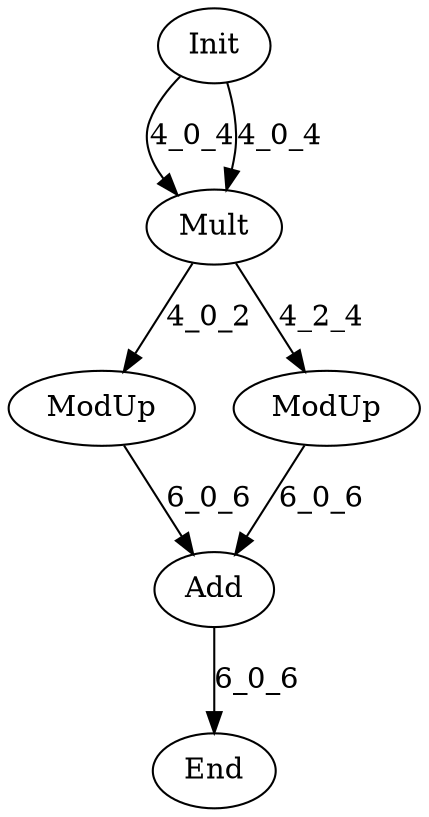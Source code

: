 digraph G {
Init[label="Init"];
End[label="End"];
Mult[label="Mult"];
Add[label="Add"];
ModUp[label="ModUp"];
ModUp2[label="ModUp"];
Init -> Mult[label="4_0_4"];
Init -> Mult[label="4_0_4"];
Mult -> ModUp[label="4_0_2"];
Mult -> ModUp2[label="4_2_4"];
ModUp -> Add[label="6_0_6"];
ModUp2 -> Add[label="6_0_6"];
Add -> End[label="6_0_6"];
}